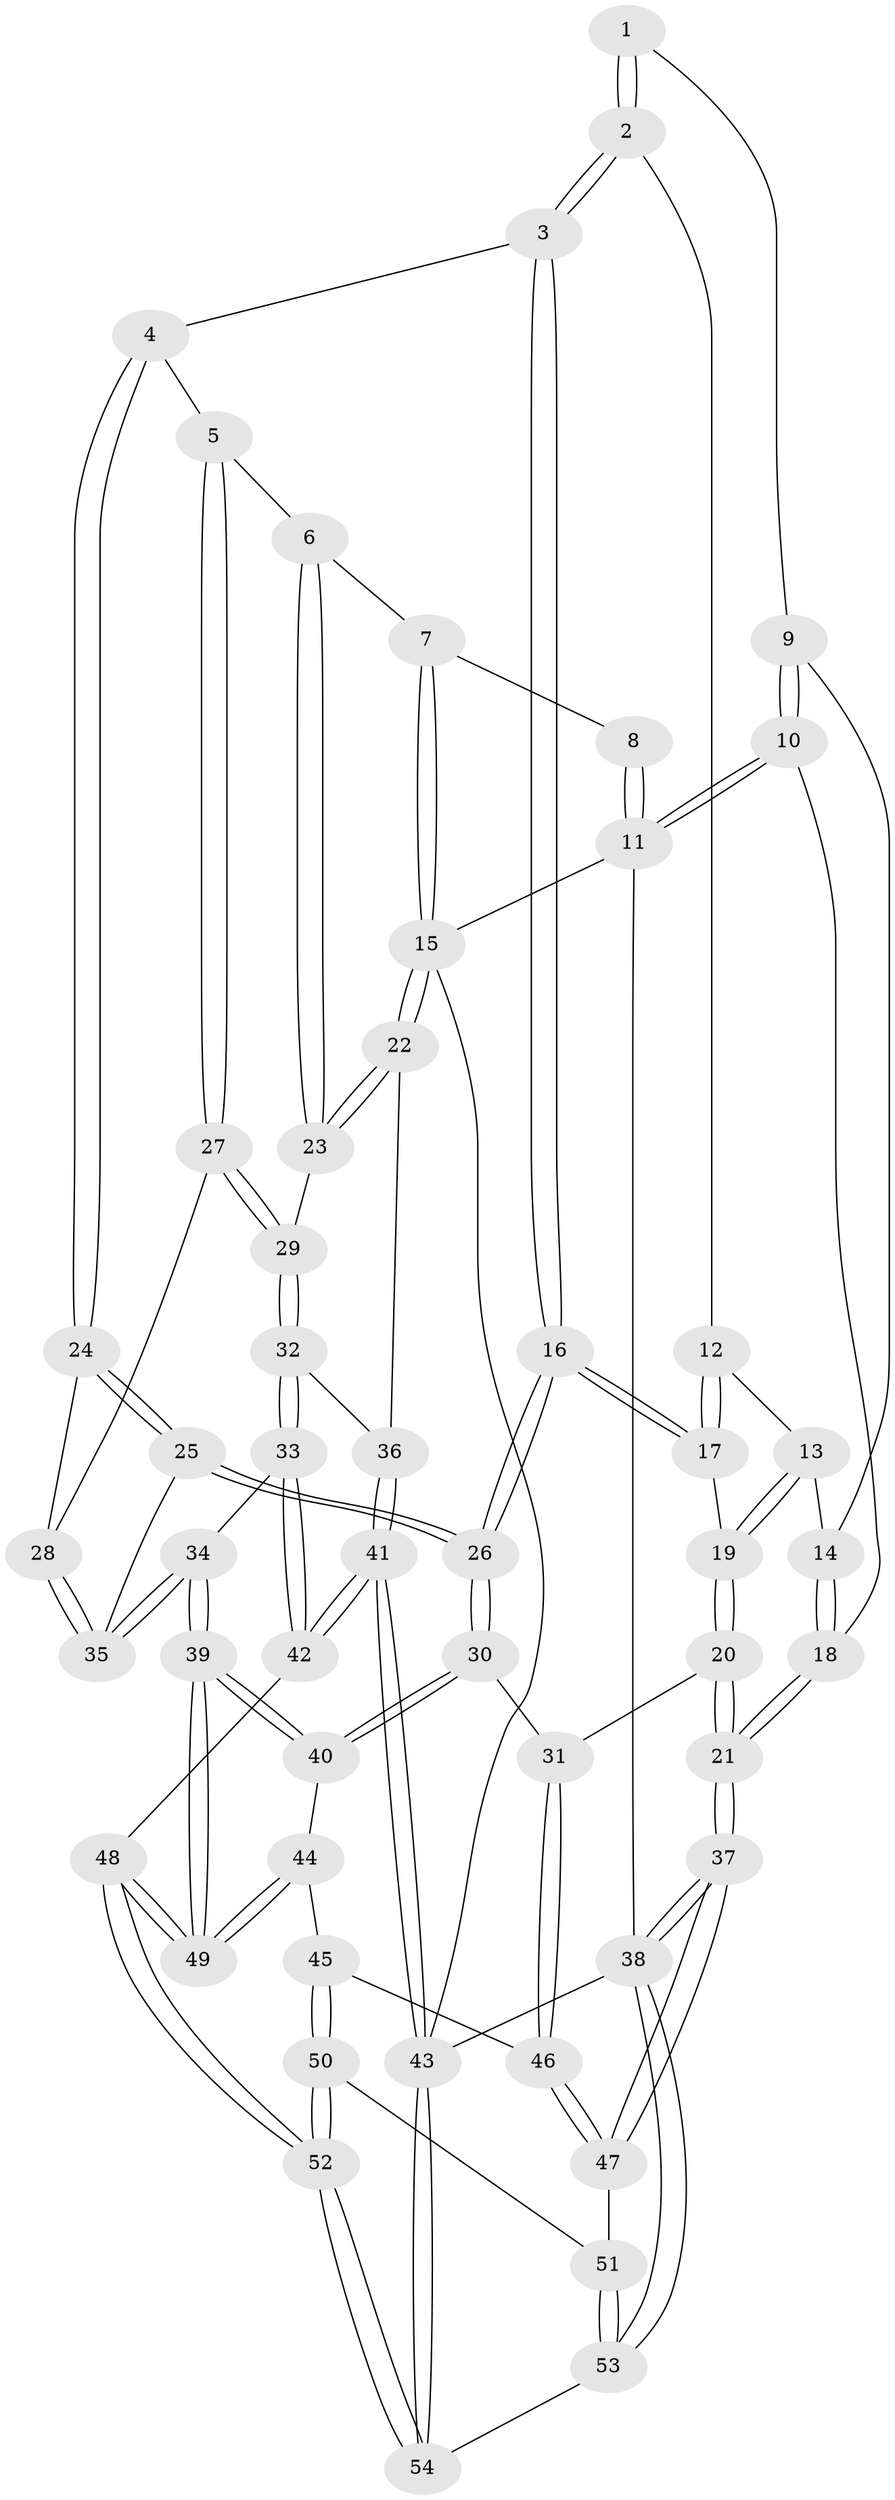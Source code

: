 // coarse degree distribution, {4: 0.6333333333333333, 5: 0.16666666666666666, 7: 0.03333333333333333, 3: 0.06666666666666667, 6: 0.1}
// Generated by graph-tools (version 1.1) at 2025/42/03/06/25 10:42:26]
// undirected, 54 vertices, 132 edges
graph export_dot {
graph [start="1"]
  node [color=gray90,style=filled];
  1 [pos="+0.23822617803393828+0"];
  2 [pos="+0.28846591387211706+0.11995155868986498"];
  3 [pos="+0.3717576403042323+0.17844737599955854"];
  4 [pos="+0.597169568677963+0.10565662420441616"];
  5 [pos="+0.6585145087531462+0.07456204408972077"];
  6 [pos="+0.6925394522635911+0.025254003323289368"];
  7 [pos="+0.7291226930728778+0"];
  8 [pos="+0.23074854040148424+0"];
  9 [pos="+0.09171312393947073+0.06818985989956189"];
  10 [pos="+0+0"];
  11 [pos="+0+0"];
  12 [pos="+0.2261001103708855+0.14471489260754836"];
  13 [pos="+0.10339541129861776+0.17239845083599664"];
  14 [pos="+0.09209190419233408+0.16806485457085282"];
  15 [pos="+1+0"];
  16 [pos="+0.3320848390389916+0.34453729148053136"];
  17 [pos="+0.17943412636363423+0.3003395293162946"];
  18 [pos="+0+0.2336278312371388"];
  19 [pos="+0.13918518059449628+0.2997512379699122"];
  20 [pos="+0+0.5168094717445925"];
  21 [pos="+0+0.5213391585259265"];
  22 [pos="+1+0.3375224801824546"];
  23 [pos="+1+0.292032972326143"];
  24 [pos="+0.47754488924867433+0.43559814888407855"];
  25 [pos="+0.44997516198905574+0.4548192508478008"];
  26 [pos="+0.3528891305349618+0.47354900376625314"];
  27 [pos="+0.6885915970454598+0.336737448212278"];
  28 [pos="+0.6293386851329911+0.3881057034430511"];
  29 [pos="+0.7595361595389826+0.40309753018785366"];
  30 [pos="+0.3368116424958288+0.5003269548980281"];
  31 [pos="+0.18809763570931026+0.5709637118183328"];
  32 [pos="+0.7963184376338039+0.5627327908480478"];
  33 [pos="+0.720197596730527+0.6701710392091824"];
  34 [pos="+0.7140181963546767+0.6716007271670859"];
  35 [pos="+0.6333102551254812+0.5658703152975134"];
  36 [pos="+1+0.4871606106627877"];
  37 [pos="+0+1"];
  38 [pos="+0+1"];
  39 [pos="+0.5808025813337183+0.7735004520895978"];
  40 [pos="+0.4627348427335135+0.675439054841422"];
  41 [pos="+1+1"];
  42 [pos="+0.9905942277549963+0.8741524285259912"];
  43 [pos="+1+1"];
  44 [pos="+0.2673231375780203+0.7923733188362915"];
  45 [pos="+0.26060315753575936+0.7905597962043873"];
  46 [pos="+0.22305546094837078+0.7690568814245188"];
  47 [pos="+0.17734404367191256+0.8136754945898584"];
  48 [pos="+0.5327977999465887+0.9816744673182227"];
  49 [pos="+0.5307736541648232+0.9509059964134515"];
  50 [pos="+0.2640915434581426+0.9449191111061124"];
  51 [pos="+0.19571509547388913+0.9697676401875417"];
  52 [pos="+0.5274208120747912+1"];
  53 [pos="+0+1"];
  54 [pos="+0.5327864118764633+1"];
  1 -- 2;
  1 -- 2;
  1 -- 9;
  2 -- 3;
  2 -- 3;
  2 -- 12;
  3 -- 4;
  3 -- 16;
  3 -- 16;
  4 -- 5;
  4 -- 24;
  4 -- 24;
  5 -- 6;
  5 -- 27;
  5 -- 27;
  6 -- 7;
  6 -- 23;
  6 -- 23;
  7 -- 8;
  7 -- 15;
  7 -- 15;
  8 -- 11;
  8 -- 11;
  9 -- 10;
  9 -- 10;
  9 -- 14;
  10 -- 11;
  10 -- 11;
  10 -- 18;
  11 -- 15;
  11 -- 38;
  12 -- 13;
  12 -- 17;
  12 -- 17;
  13 -- 14;
  13 -- 19;
  13 -- 19;
  14 -- 18;
  14 -- 18;
  15 -- 22;
  15 -- 22;
  15 -- 43;
  16 -- 17;
  16 -- 17;
  16 -- 26;
  16 -- 26;
  17 -- 19;
  18 -- 21;
  18 -- 21;
  19 -- 20;
  19 -- 20;
  20 -- 21;
  20 -- 21;
  20 -- 31;
  21 -- 37;
  21 -- 37;
  22 -- 23;
  22 -- 23;
  22 -- 36;
  23 -- 29;
  24 -- 25;
  24 -- 25;
  24 -- 28;
  25 -- 26;
  25 -- 26;
  25 -- 35;
  26 -- 30;
  26 -- 30;
  27 -- 28;
  27 -- 29;
  27 -- 29;
  28 -- 35;
  28 -- 35;
  29 -- 32;
  29 -- 32;
  30 -- 31;
  30 -- 40;
  30 -- 40;
  31 -- 46;
  31 -- 46;
  32 -- 33;
  32 -- 33;
  32 -- 36;
  33 -- 34;
  33 -- 42;
  33 -- 42;
  34 -- 35;
  34 -- 35;
  34 -- 39;
  34 -- 39;
  36 -- 41;
  36 -- 41;
  37 -- 38;
  37 -- 38;
  37 -- 47;
  37 -- 47;
  38 -- 53;
  38 -- 53;
  38 -- 43;
  39 -- 40;
  39 -- 40;
  39 -- 49;
  39 -- 49;
  40 -- 44;
  41 -- 42;
  41 -- 42;
  41 -- 43;
  41 -- 43;
  42 -- 48;
  43 -- 54;
  43 -- 54;
  44 -- 45;
  44 -- 49;
  44 -- 49;
  45 -- 46;
  45 -- 50;
  45 -- 50;
  46 -- 47;
  46 -- 47;
  47 -- 51;
  48 -- 49;
  48 -- 49;
  48 -- 52;
  48 -- 52;
  50 -- 51;
  50 -- 52;
  50 -- 52;
  51 -- 53;
  51 -- 53;
  52 -- 54;
  52 -- 54;
  53 -- 54;
}
